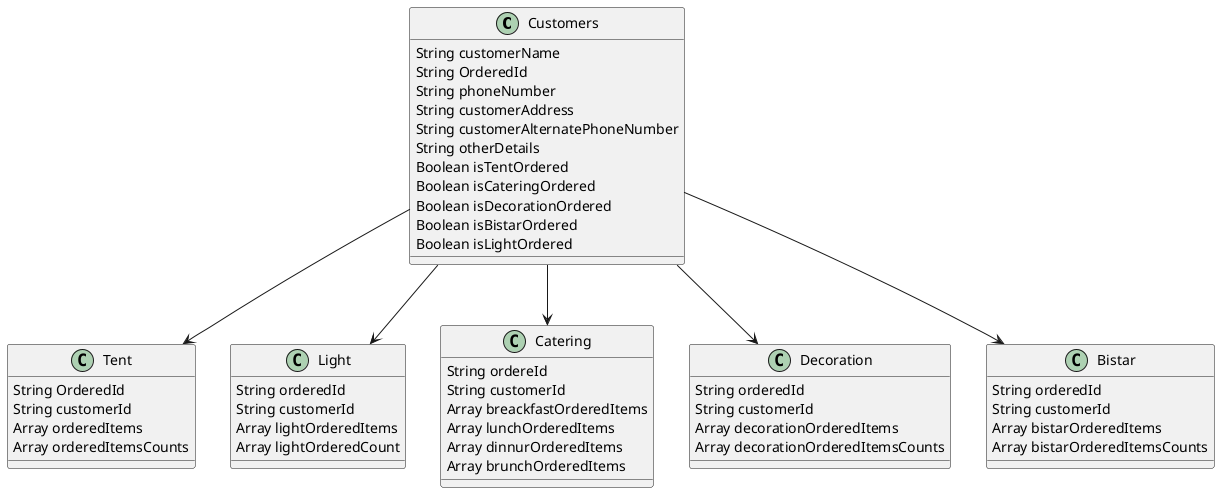 @startuml OrderedManagemnt
    class Customers{
        String customerName
        String OrderedId
        String phoneNumber
        String customerAddress
        String customerAlternatePhoneNumber
        String otherDetails
        Boolean isTentOrdered
        Boolean isCateringOrdered
        Boolean isDecorationOrdered
        Boolean isBistarOrdered
        Boolean isLightOrdered
    }

    class Tent{
        String OrderedId
        String customerId
        Array orderedItems
        Array orderedItemsCounts 
    }

    class Light{
        String orderedId
        String customerId
        Array lightOrderedItems
        Array lightOrderedCount
    }

    class Catering{
        String ordereId
        String customerId
        Array breackfastOrderedItems
        Array lunchOrderedItems
        Array dinnurOrderedItems
        Array brunchOrderedItems
    }

    class Decoration{
        String orderedId
        String customerId 
        Array decorationOrderedItems
        Array decorationOrderedItemsCounts
    }

    class Bistar{
        String orderedId
        String customerId
        Array bistarOrderedItems
        Array bistarOrderedItemsCounts
    }

    Customers --> Tent
    Customers --> Catering 
    Customers --> Bistar 
    Customers --> Decoration 
    Customers --> Light 

@enduml
